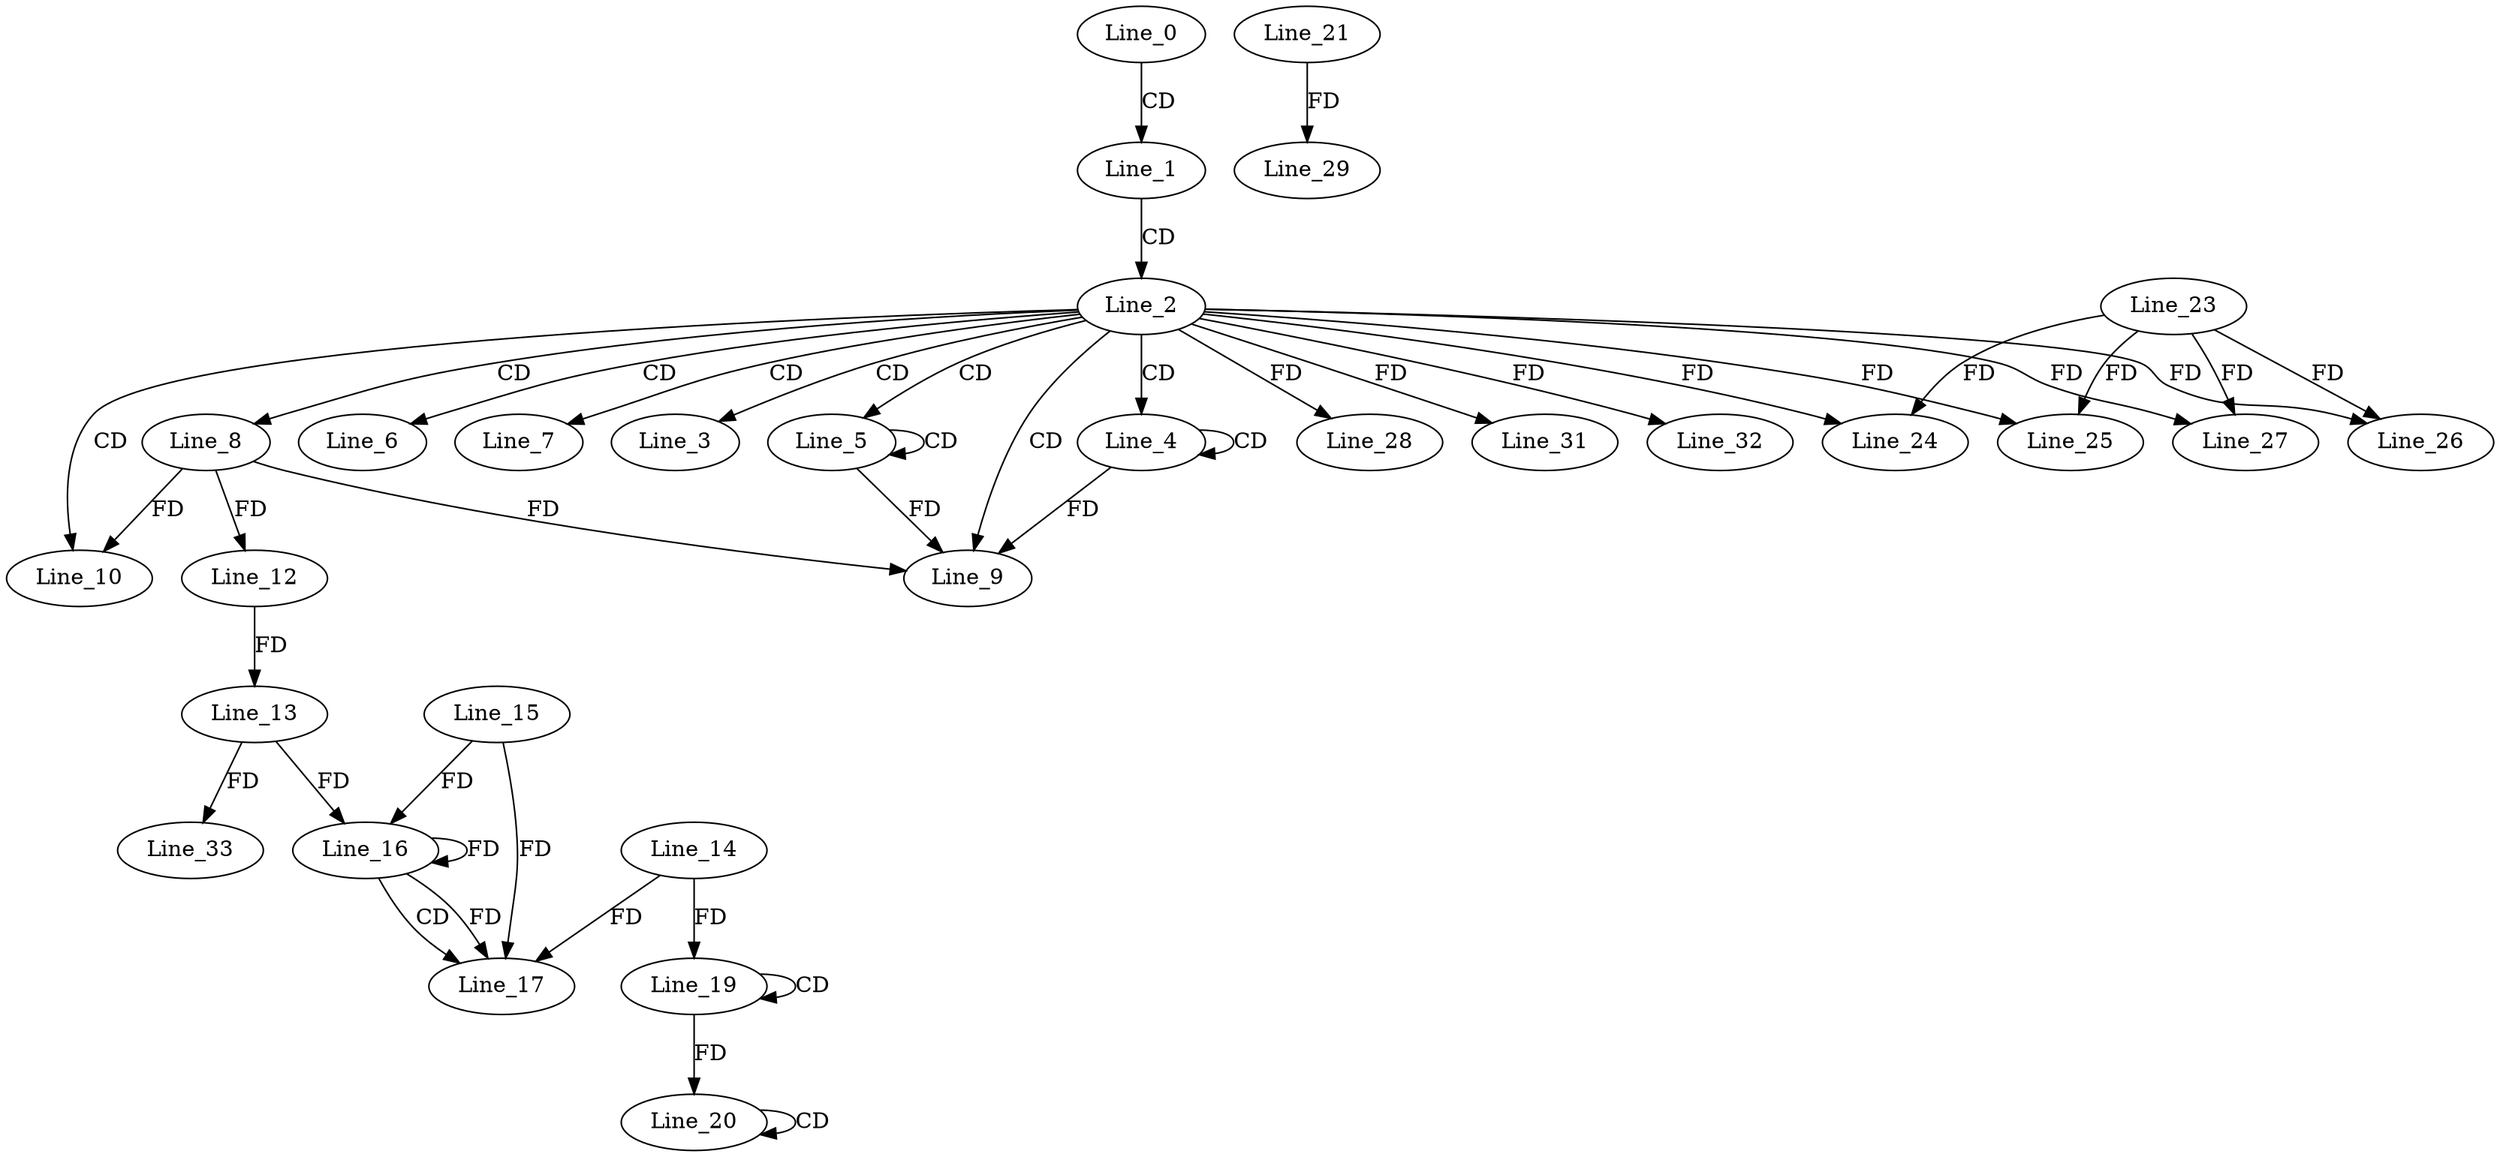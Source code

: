 digraph G {
  Line_0;
  Line_1;
  Line_2;
  Line_3;
  Line_4;
  Line_4;
  Line_4;
  Line_5;
  Line_5;
  Line_5;
  Line_6;
  Line_6;
  Line_7;
  Line_7;
  Line_8;
  Line_9;
  Line_9;
  Line_9;
  Line_9;
  Line_10;
  Line_10;
  Line_10;
  Line_12;
  Line_12;
  Line_13;
  Line_16;
  Line_15;
  Line_16;
  Line_13;
  Line_16;
  Line_17;
  Line_14;
  Line_19;
  Line_19;
  Line_19;
  Line_20;
  Line_20;
  Line_24;
  Line_23;
  Line_24;
  Line_25;
  Line_25;
  Line_26;
  Line_26;
  Line_27;
  Line_27;
  Line_27;
  Line_28;
  Line_21;
  Line_29;
  Line_31;
  Line_32;
  Line_33;
  Line_0 -> Line_1 [ label="CD" ];
  Line_1 -> Line_2 [ label="CD" ];
  Line_2 -> Line_3 [ label="CD" ];
  Line_2 -> Line_4 [ label="CD" ];
  Line_4 -> Line_4 [ label="CD" ];
  Line_2 -> Line_5 [ label="CD" ];
  Line_5 -> Line_5 [ label="CD" ];
  Line_2 -> Line_6 [ label="CD" ];
  Line_2 -> Line_7 [ label="CD" ];
  Line_2 -> Line_8 [ label="CD" ];
  Line_2 -> Line_9 [ label="CD" ];
  Line_5 -> Line_9 [ label="FD" ];
  Line_8 -> Line_9 [ label="FD" ];
  Line_4 -> Line_9 [ label="FD" ];
  Line_2 -> Line_10 [ label="CD" ];
  Line_8 -> Line_10 [ label="FD" ];
  Line_8 -> Line_12 [ label="FD" ];
  Line_12 -> Line_13 [ label="FD" ];
  Line_16 -> Line_16 [ label="FD" ];
  Line_15 -> Line_16 [ label="FD" ];
  Line_13 -> Line_16 [ label="FD" ];
  Line_16 -> Line_17 [ label="CD" ];
  Line_14 -> Line_17 [ label="FD" ];
  Line_16 -> Line_17 [ label="FD" ];
  Line_15 -> Line_17 [ label="FD" ];
  Line_19 -> Line_19 [ label="CD" ];
  Line_14 -> Line_19 [ label="FD" ];
  Line_20 -> Line_20 [ label="CD" ];
  Line_19 -> Line_20 [ label="FD" ];
  Line_2 -> Line_24 [ label="FD" ];
  Line_23 -> Line_24 [ label="FD" ];
  Line_2 -> Line_25 [ label="FD" ];
  Line_23 -> Line_25 [ label="FD" ];
  Line_2 -> Line_26 [ label="FD" ];
  Line_23 -> Line_26 [ label="FD" ];
  Line_2 -> Line_27 [ label="FD" ];
  Line_23 -> Line_27 [ label="FD" ];
  Line_2 -> Line_28 [ label="FD" ];
  Line_21 -> Line_29 [ label="FD" ];
  Line_2 -> Line_31 [ label="FD" ];
  Line_2 -> Line_32 [ label="FD" ];
  Line_13 -> Line_33 [ label="FD" ];
}
